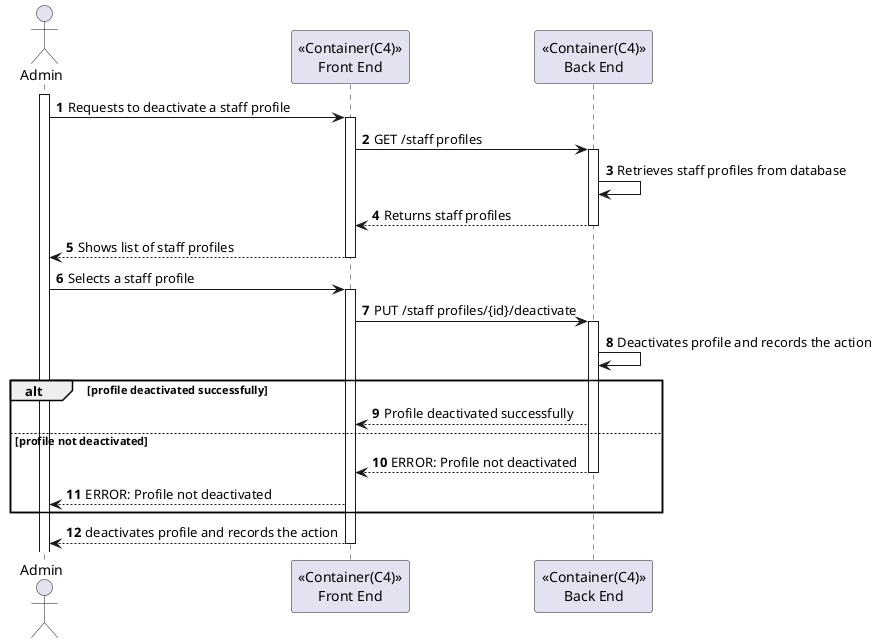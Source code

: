 ﻿@startuml
'https://plantuml.com/sequence-diagram

autonumber
actor Admin as admin
participant "<<Container(C4)>>\nFront End" as sys
participant "<<Container(C4)>>\nBack End" as be

activate admin
admin -> sys: Requests to deactivate a staff profile
activate sys
sys -> be: GET /staff profiles
activate be
be -> be: Retrieves staff profiles from database
be --> sys: Returns staff profiles
deactivate be


sys --> admin: Shows list of staff profiles

deactivate sys
admin -> sys: Selects a staff profile
activate sys
sys -> be: PUT /staff profiles/{id}/deactivate
activate be
be -> be: Deactivates profile and records the action
alt profile deactivated successfully
be --> sys: Profile deactivated successfully
else profile not deactivated
be --> sys: ERROR: Profile not deactivated
deactivate be
sys --> admin: ERROR: Profile not deactivated

end
sys --> admin: deactivates profile and records the action 
deactivate sys

@enduml